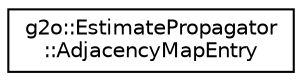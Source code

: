 digraph "Graphical Class Hierarchy"
{
  edge [fontname="Helvetica",fontsize="10",labelfontname="Helvetica",labelfontsize="10"];
  node [fontname="Helvetica",fontsize="10",shape=record];
  rankdir="LR";
  Node0 [label="g2o::EstimatePropagator\l::AdjacencyMapEntry",height=0.2,width=0.4,color="black", fillcolor="white", style="filled",URL="$classg2o_1_1_estimate_propagator_1_1_adjacency_map_entry.html",tooltip="data structure for loopuk during Dijkstra "];
}
